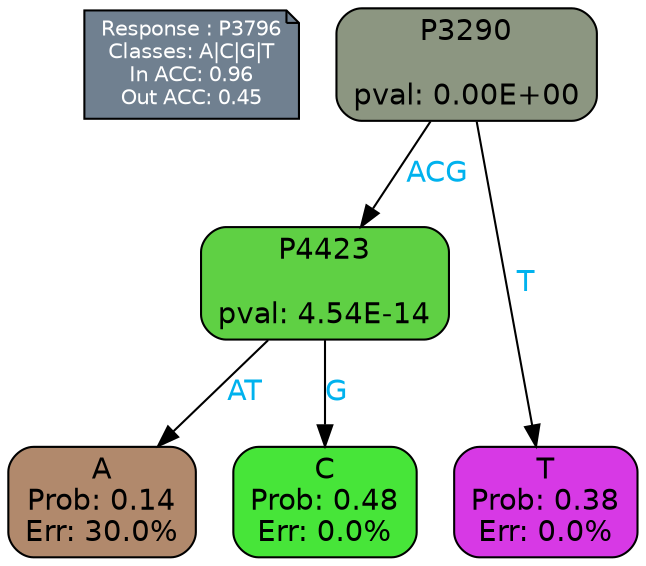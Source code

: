 digraph Tree {
node [shape=box, style="filled, rounded", color="black", fontname=helvetica] ;
graph [ranksep=equally, splines=polylines, bgcolor=transparent, dpi=600] ;
edge [fontname=helvetica] ;
LEGEND [label="Response : P3796
Classes: A|C|G|T
In ACC: 0.96
Out ACC: 0.45
",shape=note,align=left,style=filled,fillcolor="slategray",fontcolor="white",fontsize=10];1 [label="P3290

pval: 0.00E+00", fillcolor="#8c9681"] ;
2 [label="P4423

pval: 4.54E-14", fillcolor="#5fd044"] ;
3 [label="A
Prob: 0.14
Err: 30.0%", fillcolor="#b1896c"] ;
4 [label="C
Prob: 0.48
Err: 0.0%", fillcolor="#47e539"] ;
5 [label="T
Prob: 0.38
Err: 0.0%", fillcolor="#d739e5"] ;
1 -> 2 [label="ACG",fontcolor=deepskyblue2] ;
1 -> 5 [label="T",fontcolor=deepskyblue2] ;
2 -> 3 [label="AT",fontcolor=deepskyblue2] ;
2 -> 4 [label="G",fontcolor=deepskyblue2] ;
{rank = same; 3;4;5;}{rank = same; LEGEND;1;}}